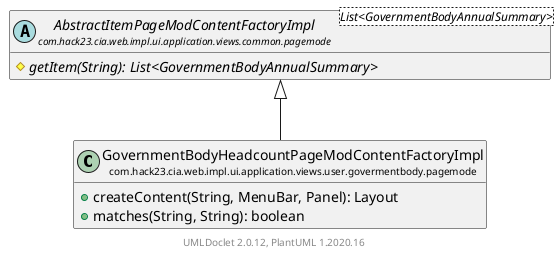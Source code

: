 @startuml
    set namespaceSeparator none
    hide empty fields
    hide empty methods

    class "<size:14>GovernmentBodyHeadcountPageModContentFactoryImpl\n<size:10>com.hack23.cia.web.impl.ui.application.views.user.govermentbody.pagemode" as com.hack23.cia.web.impl.ui.application.views.user.govermentbody.pagemode.GovernmentBodyHeadcountPageModContentFactoryImpl [[GovernmentBodyHeadcountPageModContentFactoryImpl.html]] {
        +createContent(String, MenuBar, Panel): Layout
        +matches(String, String): boolean
    }

    abstract class "<size:14>AbstractItemPageModContentFactoryImpl\n<size:10>com.hack23.cia.web.impl.ui.application.views.common.pagemode" as com.hack23.cia.web.impl.ui.application.views.common.pagemode.AbstractItemPageModContentFactoryImpl<List<GovernmentBodyAnnualSummary>> [[../../../common/pagemode/AbstractItemPageModContentFactoryImpl.html]] {
        {abstract} #getItem(String): List<GovernmentBodyAnnualSummary>
    }

    com.hack23.cia.web.impl.ui.application.views.common.pagemode.AbstractItemPageModContentFactoryImpl <|-- com.hack23.cia.web.impl.ui.application.views.user.govermentbody.pagemode.GovernmentBodyHeadcountPageModContentFactoryImpl

    center footer UMLDoclet 2.0.12, PlantUML 1.2020.16
@enduml
